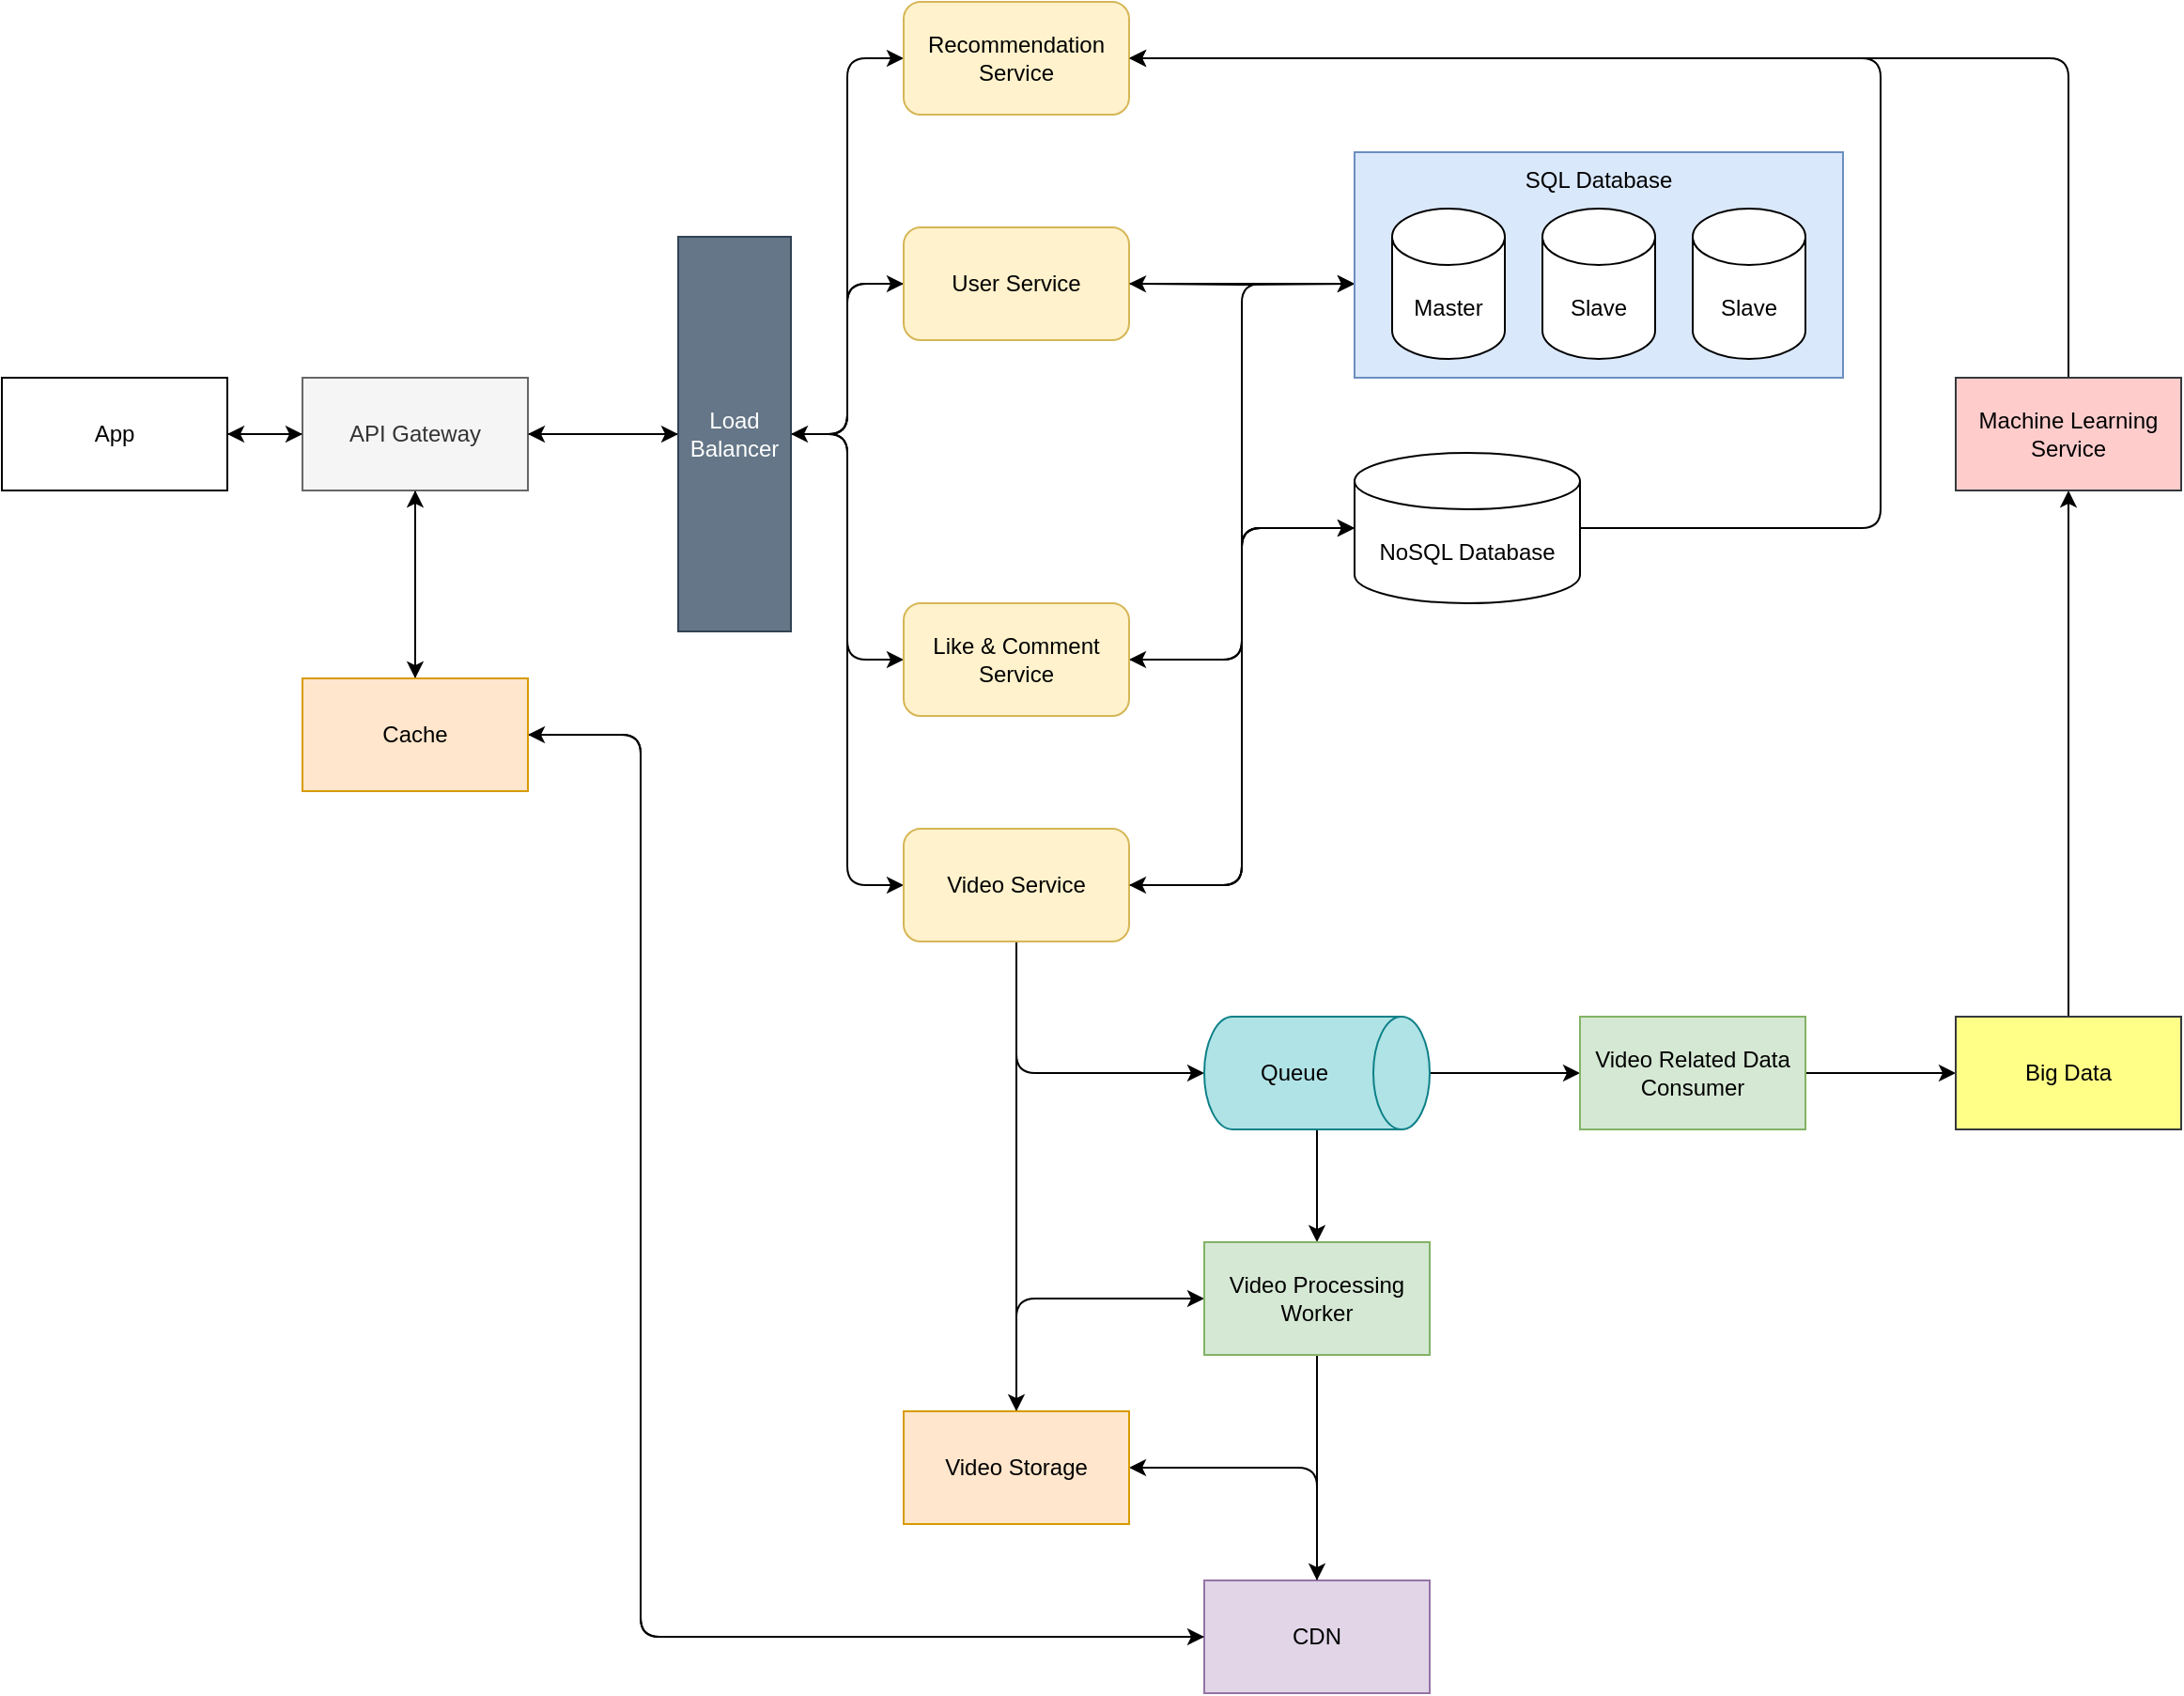 <mxfile version="20.8.16" type="github">
  <diagram id="rFeODckSu-qoI8IxhJ4A" name="Page-1">
    <mxGraphModel dx="2127" dy="1222" grid="1" gridSize="10" guides="1" tooltips="1" connect="1" arrows="1" fold="1" page="0" pageScale="1" pageWidth="850" pageHeight="1100" math="0" shadow="0">
      <root>
        <mxCell id="0" />
        <mxCell id="1" parent="0" />
        <mxCell id="sHhL3jPO2kCyQePRyJuF-48" style="edgeStyle=orthogonalEdgeStyle;rounded=1;orthogonalLoop=1;jettySize=auto;html=1;" parent="1" source="sHhL3jPO2kCyQePRyJuF-1" target="sHhL3jPO2kCyQePRyJuF-46" edge="1">
          <mxGeometry relative="1" as="geometry" />
        </mxCell>
        <mxCell id="p7NZPuvBYmdRbX3bKZYp-6" style="edgeStyle=orthogonalEdgeStyle;rounded=1;orthogonalLoop=1;jettySize=auto;html=1;entryX=0;entryY=0.5;entryDx=0;entryDy=0;" edge="1" parent="1" source="sHhL3jPO2kCyQePRyJuF-1" target="sHhL3jPO2kCyQePRyJuF-2">
          <mxGeometry relative="1" as="geometry" />
        </mxCell>
        <mxCell id="p7NZPuvBYmdRbX3bKZYp-13" style="edgeStyle=orthogonalEdgeStyle;rounded=1;orthogonalLoop=1;jettySize=auto;html=1;" edge="1" parent="1" source="sHhL3jPO2kCyQePRyJuF-1" target="sHhL3jPO2kCyQePRyJuF-36">
          <mxGeometry relative="1" as="geometry" />
        </mxCell>
        <mxCell id="sHhL3jPO2kCyQePRyJuF-1" value="API Gateway" style="rounded=0;whiteSpace=wrap;html=1;fillColor=#f5f5f5;fontColor=#333333;strokeColor=#666666;" parent="1" vertex="1">
          <mxGeometry x="-440" y="160" width="120" height="60" as="geometry" />
        </mxCell>
        <mxCell id="sHhL3jPO2kCyQePRyJuF-5" style="edgeStyle=orthogonalEdgeStyle;rounded=1;orthogonalLoop=1;jettySize=auto;html=1;entryX=0;entryY=0.5;entryDx=0;entryDy=0;" parent="1" source="sHhL3jPO2kCyQePRyJuF-2" target="sHhL3jPO2kCyQePRyJuF-4" edge="1">
          <mxGeometry relative="1" as="geometry" />
        </mxCell>
        <mxCell id="sHhL3jPO2kCyQePRyJuF-17" style="edgeStyle=orthogonalEdgeStyle;rounded=1;orthogonalLoop=1;jettySize=auto;html=1;entryX=0;entryY=0.5;entryDx=0;entryDy=0;" parent="1" source="sHhL3jPO2kCyQePRyJuF-2" target="sHhL3jPO2kCyQePRyJuF-16" edge="1">
          <mxGeometry relative="1" as="geometry" />
        </mxCell>
        <mxCell id="sHhL3jPO2kCyQePRyJuF-71" style="edgeStyle=orthogonalEdgeStyle;rounded=1;orthogonalLoop=1;jettySize=auto;html=1;entryX=0;entryY=0.5;entryDx=0;entryDy=0;" parent="1" source="sHhL3jPO2kCyQePRyJuF-2" target="sHhL3jPO2kCyQePRyJuF-70" edge="1">
          <mxGeometry relative="1" as="geometry" />
        </mxCell>
        <mxCell id="cYRhhGUPkrINi-bRdu0I-10" style="edgeStyle=orthogonalEdgeStyle;rounded=1;orthogonalLoop=1;jettySize=auto;html=1;" parent="1" source="sHhL3jPO2kCyQePRyJuF-2" target="cYRhhGUPkrINi-bRdu0I-8" edge="1">
          <mxGeometry relative="1" as="geometry">
            <Array as="points">
              <mxPoint x="-150" y="190" />
              <mxPoint x="-150" y="310" />
            </Array>
          </mxGeometry>
        </mxCell>
        <mxCell id="p7NZPuvBYmdRbX3bKZYp-5" style="edgeStyle=orthogonalEdgeStyle;rounded=1;orthogonalLoop=1;jettySize=auto;html=1;" edge="1" parent="1" source="sHhL3jPO2kCyQePRyJuF-2" target="sHhL3jPO2kCyQePRyJuF-1">
          <mxGeometry relative="1" as="geometry" />
        </mxCell>
        <mxCell id="sHhL3jPO2kCyQePRyJuF-2" value="Load&lt;br&gt;Balancer" style="rounded=0;whiteSpace=wrap;html=1;fillColor=#647687;strokeColor=#314354;fontColor=#ffffff;" parent="1" vertex="1">
          <mxGeometry x="-240" y="85" width="60" height="210" as="geometry" />
        </mxCell>
        <mxCell id="sHhL3jPO2kCyQePRyJuF-7" style="edgeStyle=orthogonalEdgeStyle;rounded=1;orthogonalLoop=1;jettySize=auto;html=1;entryX=1;entryY=0.5;entryDx=0;entryDy=0;" parent="1" source="sHhL3jPO2kCyQePRyJuF-4" target="sHhL3jPO2kCyQePRyJuF-2" edge="1">
          <mxGeometry relative="1" as="geometry" />
        </mxCell>
        <mxCell id="cYRhhGUPkrINi-bRdu0I-2" style="edgeStyle=orthogonalEdgeStyle;rounded=0;orthogonalLoop=1;jettySize=auto;html=1;" parent="1" source="sHhL3jPO2kCyQePRyJuF-4" edge="1">
          <mxGeometry relative="1" as="geometry">
            <mxPoint x="120" y="110" as="targetPoint" />
          </mxGeometry>
        </mxCell>
        <mxCell id="sHhL3jPO2kCyQePRyJuF-4" value="User Service" style="rounded=1;whiteSpace=wrap;html=1;fillColor=#fff2cc;strokeColor=#d6b656;" parent="1" vertex="1">
          <mxGeometry x="-120" y="80" width="120" height="60" as="geometry" />
        </mxCell>
        <mxCell id="sHhL3jPO2kCyQePRyJuF-25" style="edgeStyle=orthogonalEdgeStyle;rounded=1;orthogonalLoop=1;jettySize=auto;html=1;entryX=0;entryY=0.5;entryDx=0;entryDy=0;entryPerimeter=0;" parent="1" source="sHhL3jPO2kCyQePRyJuF-16" target="sHhL3jPO2kCyQePRyJuF-24" edge="1">
          <mxGeometry relative="1" as="geometry">
            <Array as="points">
              <mxPoint x="60" y="430" />
              <mxPoint x="60" y="240" />
            </Array>
          </mxGeometry>
        </mxCell>
        <mxCell id="sHhL3jPO2kCyQePRyJuF-51" style="edgeStyle=orthogonalEdgeStyle;rounded=1;orthogonalLoop=1;jettySize=auto;html=1;" parent="1" source="sHhL3jPO2kCyQePRyJuF-16" target="sHhL3jPO2kCyQePRyJuF-30" edge="1">
          <mxGeometry relative="1" as="geometry" />
        </mxCell>
        <mxCell id="sHhL3jPO2kCyQePRyJuF-65" style="edgeStyle=orthogonalEdgeStyle;rounded=1;orthogonalLoop=1;jettySize=auto;html=1;entryX=0.5;entryY=1;entryDx=0;entryDy=0;entryPerimeter=0;" parent="1" source="sHhL3jPO2kCyQePRyJuF-16" target="sHhL3jPO2kCyQePRyJuF-50" edge="1">
          <mxGeometry relative="1" as="geometry">
            <Array as="points">
              <mxPoint x="-60" y="530" />
            </Array>
          </mxGeometry>
        </mxCell>
        <mxCell id="cYRhhGUPkrINi-bRdu0I-9" style="edgeStyle=orthogonalEdgeStyle;rounded=1;orthogonalLoop=1;jettySize=auto;html=1;" parent="1" source="sHhL3jPO2kCyQePRyJuF-16" edge="1">
          <mxGeometry relative="1" as="geometry">
            <Array as="points">
              <mxPoint x="60" y="430" />
              <mxPoint x="60" y="110" />
            </Array>
            <mxPoint x="120" y="110" as="targetPoint" />
          </mxGeometry>
        </mxCell>
        <mxCell id="sHhL3jPO2kCyQePRyJuF-16" value="Video Service" style="rounded=1;whiteSpace=wrap;html=1;fillColor=#fff2cc;strokeColor=#d6b656;" parent="1" vertex="1">
          <mxGeometry x="-120" y="400" width="120" height="60" as="geometry" />
        </mxCell>
        <mxCell id="sHhL3jPO2kCyQePRyJuF-26" style="edgeStyle=orthogonalEdgeStyle;rounded=1;orthogonalLoop=1;jettySize=auto;html=1;entryX=1;entryY=0.5;entryDx=0;entryDy=0;" parent="1" source="sHhL3jPO2kCyQePRyJuF-24" target="sHhL3jPO2kCyQePRyJuF-16" edge="1">
          <mxGeometry relative="1" as="geometry">
            <Array as="points">
              <mxPoint x="60" y="240" />
              <mxPoint x="60" y="430" />
            </Array>
          </mxGeometry>
        </mxCell>
        <mxCell id="sHhL3jPO2kCyQePRyJuF-77" style="edgeStyle=orthogonalEdgeStyle;rounded=1;orthogonalLoop=1;jettySize=auto;html=1;" parent="1" source="sHhL3jPO2kCyQePRyJuF-24" target="sHhL3jPO2kCyQePRyJuF-70" edge="1">
          <mxGeometry relative="1" as="geometry">
            <Array as="points">
              <mxPoint x="400" y="240" />
              <mxPoint x="400" y="-10" />
            </Array>
          </mxGeometry>
        </mxCell>
        <mxCell id="p7NZPuvBYmdRbX3bKZYp-2" style="edgeStyle=orthogonalEdgeStyle;rounded=1;orthogonalLoop=1;jettySize=auto;html=1;" edge="1" parent="1" source="sHhL3jPO2kCyQePRyJuF-24" target="cYRhhGUPkrINi-bRdu0I-8">
          <mxGeometry relative="1" as="geometry" />
        </mxCell>
        <mxCell id="sHhL3jPO2kCyQePRyJuF-24" value="NoSQL Database" style="shape=cylinder3;whiteSpace=wrap;html=1;boundedLbl=1;backgroundOutline=1;size=15;" parent="1" vertex="1">
          <mxGeometry x="120" y="200" width="120" height="80" as="geometry" />
        </mxCell>
        <mxCell id="cYRhhGUPkrINi-bRdu0I-7" style="edgeStyle=orthogonalEdgeStyle;rounded=1;orthogonalLoop=1;jettySize=auto;html=1;" parent="1" source="sHhL3jPO2kCyQePRyJuF-27" target="sHhL3jPO2kCyQePRyJuF-30" edge="1">
          <mxGeometry relative="1" as="geometry">
            <Array as="points">
              <mxPoint x="100" y="740" />
            </Array>
          </mxGeometry>
        </mxCell>
        <mxCell id="p7NZPuvBYmdRbX3bKZYp-4" style="edgeStyle=orthogonalEdgeStyle;rounded=1;orthogonalLoop=1;jettySize=auto;html=1;" edge="1" parent="1" source="sHhL3jPO2kCyQePRyJuF-27" target="sHhL3jPO2kCyQePRyJuF-36">
          <mxGeometry relative="1" as="geometry">
            <Array as="points">
              <mxPoint x="-260" y="830" />
            </Array>
          </mxGeometry>
        </mxCell>
        <mxCell id="sHhL3jPO2kCyQePRyJuF-27" value="CDN" style="rounded=0;whiteSpace=wrap;html=1;fillColor=#e1d5e7;strokeColor=#9673a6;" parent="1" vertex="1">
          <mxGeometry x="40" y="800" width="120" height="60" as="geometry" />
        </mxCell>
        <mxCell id="cYRhhGUPkrINi-bRdu0I-6" style="edgeStyle=orthogonalEdgeStyle;orthogonalLoop=1;jettySize=auto;html=1;rounded=1;" parent="1" source="sHhL3jPO2kCyQePRyJuF-30" target="sHhL3jPO2kCyQePRyJuF-60" edge="1">
          <mxGeometry relative="1" as="geometry">
            <Array as="points">
              <mxPoint x="-60" y="650" />
            </Array>
          </mxGeometry>
        </mxCell>
        <mxCell id="sHhL3jPO2kCyQePRyJuF-30" value="Video Storage" style="rounded=0;whiteSpace=wrap;html=1;fillColor=#ffe6cc;strokeColor=#d79b00;" parent="1" vertex="1">
          <mxGeometry x="-120" y="710" width="120" height="60" as="geometry" />
        </mxCell>
        <mxCell id="sHhL3jPO2kCyQePRyJuF-41" style="edgeStyle=orthogonalEdgeStyle;rounded=1;orthogonalLoop=1;jettySize=auto;html=1;entryX=0;entryY=0.5;entryDx=0;entryDy=0;" parent="1" source="sHhL3jPO2kCyQePRyJuF-36" target="sHhL3jPO2kCyQePRyJuF-27" edge="1">
          <mxGeometry relative="1" as="geometry">
            <Array as="points">
              <mxPoint x="-260" y="830" />
            </Array>
          </mxGeometry>
        </mxCell>
        <mxCell id="p7NZPuvBYmdRbX3bKZYp-14" style="edgeStyle=orthogonalEdgeStyle;rounded=1;orthogonalLoop=1;jettySize=auto;html=1;" edge="1" parent="1" source="sHhL3jPO2kCyQePRyJuF-36" target="sHhL3jPO2kCyQePRyJuF-1">
          <mxGeometry relative="1" as="geometry" />
        </mxCell>
        <mxCell id="sHhL3jPO2kCyQePRyJuF-36" value="Cache" style="rounded=0;whiteSpace=wrap;html=1;fillColor=#ffe6cc;strokeColor=#d79b00;" parent="1" vertex="1">
          <mxGeometry x="-440" y="320" width="120" height="60" as="geometry" />
        </mxCell>
        <mxCell id="sHhL3jPO2kCyQePRyJuF-47" style="edgeStyle=orthogonalEdgeStyle;rounded=1;orthogonalLoop=1;jettySize=auto;html=1;entryX=0;entryY=0.5;entryDx=0;entryDy=0;" parent="1" source="sHhL3jPO2kCyQePRyJuF-46" target="sHhL3jPO2kCyQePRyJuF-1" edge="1">
          <mxGeometry relative="1" as="geometry" />
        </mxCell>
        <mxCell id="sHhL3jPO2kCyQePRyJuF-46" value="App" style="rounded=0;whiteSpace=wrap;html=1;" parent="1" vertex="1">
          <mxGeometry x="-600" y="160" width="120" height="60" as="geometry" />
        </mxCell>
        <mxCell id="sHhL3jPO2kCyQePRyJuF-61" style="edgeStyle=orthogonalEdgeStyle;rounded=1;orthogonalLoop=1;jettySize=auto;html=1;" parent="1" source="sHhL3jPO2kCyQePRyJuF-50" target="sHhL3jPO2kCyQePRyJuF-60" edge="1">
          <mxGeometry relative="1" as="geometry" />
        </mxCell>
        <mxCell id="sHhL3jPO2kCyQePRyJuF-80" style="edgeStyle=orthogonalEdgeStyle;rounded=1;orthogonalLoop=1;jettySize=auto;html=1;entryX=0;entryY=0.5;entryDx=0;entryDy=0;" parent="1" source="sHhL3jPO2kCyQePRyJuF-50" target="sHhL3jPO2kCyQePRyJuF-66" edge="1">
          <mxGeometry relative="1" as="geometry" />
        </mxCell>
        <mxCell id="sHhL3jPO2kCyQePRyJuF-50" value="Queue" style="shape=cylinder3;whiteSpace=wrap;html=1;boundedLbl=1;backgroundOutline=1;size=15;direction=south;fillColor=#b0e3e6;strokeColor=#0e8088;" parent="1" vertex="1">
          <mxGeometry x="40" y="500" width="120" height="60" as="geometry" />
        </mxCell>
        <mxCell id="sHhL3jPO2kCyQePRyJuF-62" style="edgeStyle=orthogonalEdgeStyle;rounded=1;orthogonalLoop=1;jettySize=auto;html=1;" parent="1" source="sHhL3jPO2kCyQePRyJuF-60" target="sHhL3jPO2kCyQePRyJuF-27" edge="1">
          <mxGeometry relative="1" as="geometry" />
        </mxCell>
        <mxCell id="sHhL3jPO2kCyQePRyJuF-60" value="Video Processing Worker" style="rounded=0;whiteSpace=wrap;html=1;fillColor=#d5e8d4;strokeColor=#82b366;" parent="1" vertex="1">
          <mxGeometry x="40" y="620" width="120" height="60" as="geometry" />
        </mxCell>
        <mxCell id="sHhL3jPO2kCyQePRyJuF-69" value="" style="edgeStyle=orthogonalEdgeStyle;rounded=1;orthogonalLoop=1;jettySize=auto;html=1;" parent="1" source="sHhL3jPO2kCyQePRyJuF-66" target="sHhL3jPO2kCyQePRyJuF-68" edge="1">
          <mxGeometry relative="1" as="geometry" />
        </mxCell>
        <mxCell id="sHhL3jPO2kCyQePRyJuF-66" value="Video Related Data Consumer" style="rounded=0;whiteSpace=wrap;html=1;fillColor=#d5e8d4;strokeColor=#82b366;" parent="1" vertex="1">
          <mxGeometry x="240" y="500" width="120" height="60" as="geometry" />
        </mxCell>
        <mxCell id="sHhL3jPO2kCyQePRyJuF-75" style="edgeStyle=orthogonalEdgeStyle;rounded=1;orthogonalLoop=1;jettySize=auto;html=1;entryX=0.5;entryY=1;entryDx=0;entryDy=0;" parent="1" source="sHhL3jPO2kCyQePRyJuF-68" target="sHhL3jPO2kCyQePRyJuF-74" edge="1">
          <mxGeometry relative="1" as="geometry" />
        </mxCell>
        <mxCell id="sHhL3jPO2kCyQePRyJuF-68" value="Big Data" style="whiteSpace=wrap;html=1;fillColor=#ffff88;strokeColor=#36393d;rounded=0;" parent="1" vertex="1">
          <mxGeometry x="440" y="500" width="120" height="60" as="geometry" />
        </mxCell>
        <mxCell id="sHhL3jPO2kCyQePRyJuF-70" value="Recommendation Service" style="rounded=1;whiteSpace=wrap;html=1;fillColor=#fff2cc;strokeColor=#d6b656;" parent="1" vertex="1">
          <mxGeometry x="-120" y="-40" width="120" height="60" as="geometry" />
        </mxCell>
        <mxCell id="sHhL3jPO2kCyQePRyJuF-78" style="edgeStyle=orthogonalEdgeStyle;rounded=1;orthogonalLoop=1;jettySize=auto;html=1;" parent="1" source="sHhL3jPO2kCyQePRyJuF-74" target="sHhL3jPO2kCyQePRyJuF-70" edge="1">
          <mxGeometry relative="1" as="geometry">
            <Array as="points">
              <mxPoint x="500" y="-10" />
            </Array>
          </mxGeometry>
        </mxCell>
        <mxCell id="sHhL3jPO2kCyQePRyJuF-74" value="Machine Learning Service" style="rounded=0;whiteSpace=wrap;html=1;fillColor=#ffcccc;strokeColor=#36393d;" parent="1" vertex="1">
          <mxGeometry x="440" y="160" width="120" height="60" as="geometry" />
        </mxCell>
        <mxCell id="cYRhhGUPkrINi-bRdu0I-5" style="edgeStyle=orthogonalEdgeStyle;rounded=0;orthogonalLoop=1;jettySize=auto;html=1;" parent="1" target="sHhL3jPO2kCyQePRyJuF-4" edge="1">
          <mxGeometry relative="1" as="geometry">
            <mxPoint x="120" y="110" as="sourcePoint" />
          </mxGeometry>
        </mxCell>
        <mxCell id="cYRhhGUPkrINi-bRdu0I-11" style="edgeStyle=orthogonalEdgeStyle;rounded=1;orthogonalLoop=1;jettySize=auto;html=1;" parent="1" source="cYRhhGUPkrINi-bRdu0I-8" target="sHhL3jPO2kCyQePRyJuF-24" edge="1">
          <mxGeometry relative="1" as="geometry">
            <Array as="points">
              <mxPoint x="60" y="310" />
              <mxPoint x="60" y="240" />
            </Array>
          </mxGeometry>
        </mxCell>
        <mxCell id="cYRhhGUPkrINi-bRdu0I-8" value="Like &amp;amp; Comment Service" style="rounded=1;whiteSpace=wrap;html=1;fillColor=#fff2cc;strokeColor=#d6b656;" parent="1" vertex="1">
          <mxGeometry x="-120" y="280" width="120" height="60" as="geometry" />
        </mxCell>
        <mxCell id="p7NZPuvBYmdRbX3bKZYp-15" value="" style="rounded=0;whiteSpace=wrap;html=1;fillColor=#dae8fc;strokeColor=#6c8ebf;" vertex="1" parent="1">
          <mxGeometry x="120" y="40" width="260" height="120" as="geometry" />
        </mxCell>
        <mxCell id="p7NZPuvBYmdRbX3bKZYp-16" value="Master" style="shape=cylinder3;whiteSpace=wrap;html=1;boundedLbl=1;backgroundOutline=1;size=15;" vertex="1" parent="1">
          <mxGeometry x="140" y="70" width="60" height="80" as="geometry" />
        </mxCell>
        <mxCell id="p7NZPuvBYmdRbX3bKZYp-17" value="Slave" style="shape=cylinder3;whiteSpace=wrap;html=1;boundedLbl=1;backgroundOutline=1;size=15;" vertex="1" parent="1">
          <mxGeometry x="220" y="70" width="60" height="80" as="geometry" />
        </mxCell>
        <mxCell id="p7NZPuvBYmdRbX3bKZYp-18" value="Slave" style="shape=cylinder3;whiteSpace=wrap;html=1;boundedLbl=1;backgroundOutline=1;size=15;" vertex="1" parent="1">
          <mxGeometry x="300" y="70" width="60" height="80" as="geometry" />
        </mxCell>
        <mxCell id="p7NZPuvBYmdRbX3bKZYp-19" value="SQL Database" style="text;html=1;strokeColor=none;fillColor=none;align=center;verticalAlign=middle;whiteSpace=wrap;rounded=0;" vertex="1" parent="1">
          <mxGeometry x="195" y="40" width="110" height="30" as="geometry" />
        </mxCell>
      </root>
    </mxGraphModel>
  </diagram>
</mxfile>
